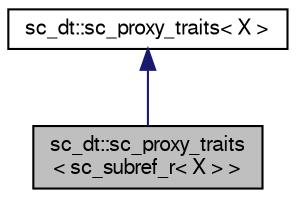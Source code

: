 digraph "sc_dt::sc_proxy_traits&lt; sc_subref_r&lt; X &gt; &gt;"
{
  edge [fontname="FreeSans",fontsize="10",labelfontname="FreeSans",labelfontsize="10"];
  node [fontname="FreeSans",fontsize="10",shape=record];
  Node2 [label="sc_dt::sc_proxy_traits\l\< sc_subref_r\< X \> \>",height=0.2,width=0.4,color="black", fillcolor="grey75", style="filled", fontcolor="black"];
  Node3 -> Node2 [dir="back",color="midnightblue",fontsize="10",style="solid",fontname="FreeSans"];
  Node3 [label="sc_dt::sc_proxy_traits\< X \>",height=0.2,width=0.4,color="black", fillcolor="white", style="filled",URL="$a01448.html"];
}
